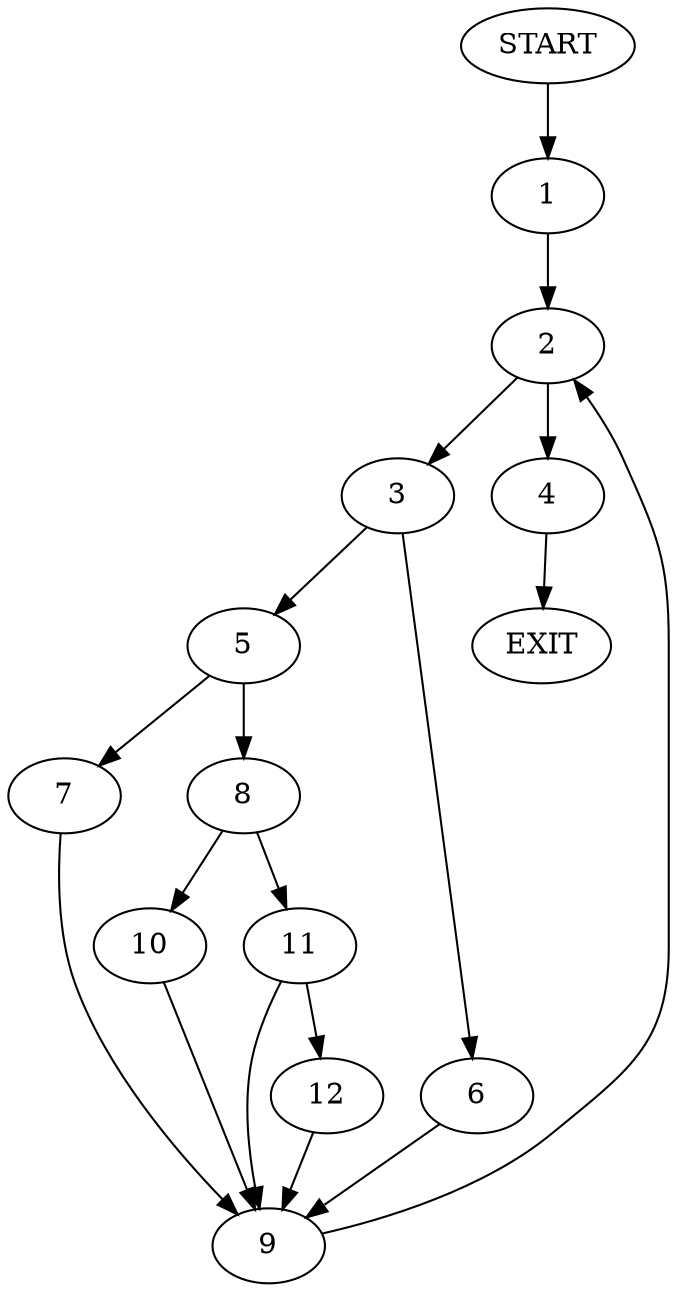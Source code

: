digraph {
0 [label="START"]
13 [label="EXIT"]
0 -> 1
1 -> 2
2 -> 3
2 -> 4
3 -> 5
3 -> 6
4 -> 13
5 -> 7
5 -> 8
6 -> 9
9 -> 2
7 -> 9
8 -> 10
8 -> 11
11 -> 9
11 -> 12
10 -> 9
12 -> 9
}
